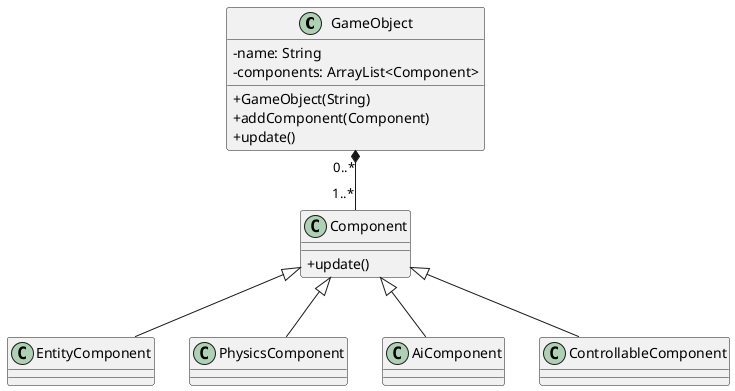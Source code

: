 @startuml
skinparam classAttributeIconSize 0
class GameObject{
        -name: String
        -components: ArrayList<Component>
        +GameObject(String)
        +addComponent(Component)
        +update()
}
class Component{
    +update()
}
class EntityComponent{
}
class PhysicsComponent{
}
class AiComponent{
}
class ControllableComponent{
}
GameObject "0..*" *-- "1..*" Component
Component <|--EntityComponent
Component <|--PhysicsComponent
Component <|--AiComponent
Component <|--ControllableComponent
@enduml